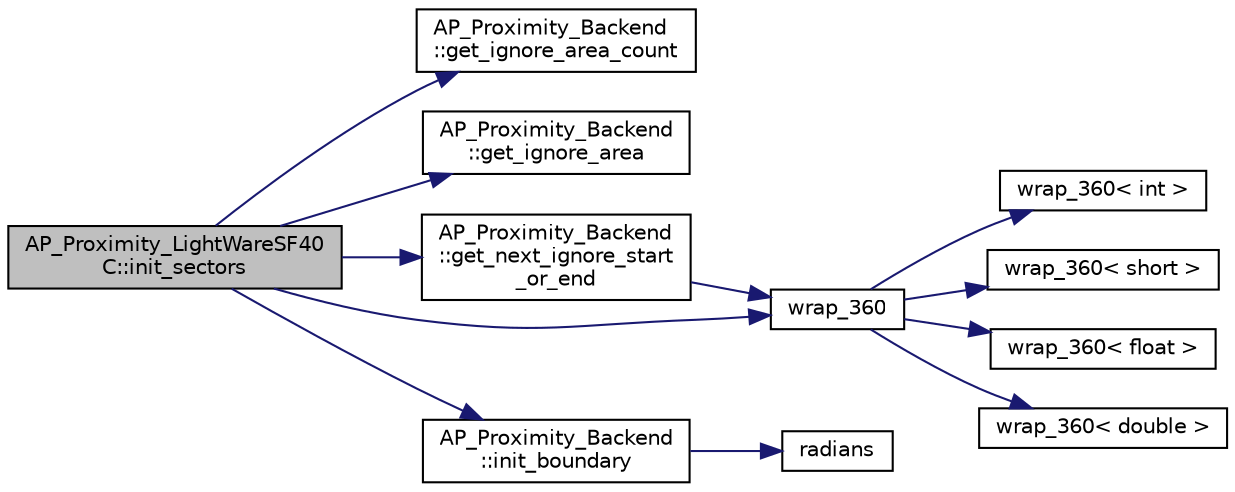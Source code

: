 digraph "AP_Proximity_LightWareSF40C::init_sectors"
{
 // INTERACTIVE_SVG=YES
  edge [fontname="Helvetica",fontsize="10",labelfontname="Helvetica",labelfontsize="10"];
  node [fontname="Helvetica",fontsize="10",shape=record];
  rankdir="LR";
  Node1 [label="AP_Proximity_LightWareSF40\lC::init_sectors",height=0.2,width=0.4,color="black", fillcolor="grey75", style="filled", fontcolor="black"];
  Node1 -> Node2 [color="midnightblue",fontsize="10",style="solid",fontname="Helvetica"];
  Node2 [label="AP_Proximity_Backend\l::get_ignore_area_count",height=0.2,width=0.4,color="black", fillcolor="white", style="filled",URL="$classAP__Proximity__Backend.html#a3a78fdc164765b1fe3835cc8d4898ce2"];
  Node1 -> Node3 [color="midnightblue",fontsize="10",style="solid",fontname="Helvetica"];
  Node3 [label="AP_Proximity_Backend\l::get_ignore_area",height=0.2,width=0.4,color="black", fillcolor="white", style="filled",URL="$classAP__Proximity__Backend.html#a18a3d7c739b0c97028d0adfa6aac7429"];
  Node1 -> Node4 [color="midnightblue",fontsize="10",style="solid",fontname="Helvetica"];
  Node4 [label="AP_Proximity_Backend\l::get_next_ignore_start\l_or_end",height=0.2,width=0.4,color="black", fillcolor="white", style="filled",URL="$classAP__Proximity__Backend.html#a69fd8be9955e8077b9ad921e1bb4f3ab"];
  Node4 -> Node5 [color="midnightblue",fontsize="10",style="solid",fontname="Helvetica"];
  Node5 [label="wrap_360",height=0.2,width=0.4,color="black", fillcolor="white", style="filled",URL="$AP__Math_8cpp.html#aac44349f9b159f31fc43fe924d52f7fc"];
  Node5 -> Node6 [color="midnightblue",fontsize="10",style="solid",fontname="Helvetica"];
  Node6 [label="wrap_360\< int \>",height=0.2,width=0.4,color="black", fillcolor="white", style="filled",URL="$AP__Math_8cpp.html#ad909fc5c89c69617f13018963a685bd5"];
  Node5 -> Node7 [color="midnightblue",fontsize="10",style="solid",fontname="Helvetica"];
  Node7 [label="wrap_360\< short \>",height=0.2,width=0.4,color="black", fillcolor="white", style="filled",URL="$AP__Math_8cpp.html#a3c6b3854a342ae989b7c2296b4c6c6ec"];
  Node5 -> Node8 [color="midnightblue",fontsize="10",style="solid",fontname="Helvetica"];
  Node8 [label="wrap_360\< float \>",height=0.2,width=0.4,color="black", fillcolor="white", style="filled",URL="$AP__Math_8cpp.html#ad75d42039e8eda0c32431b8882b46fc4"];
  Node5 -> Node9 [color="midnightblue",fontsize="10",style="solid",fontname="Helvetica"];
  Node9 [label="wrap_360\< double \>",height=0.2,width=0.4,color="black", fillcolor="white", style="filled",URL="$AP__Math_8cpp.html#aaf5c8a69731644be38edeaedbd1b1c8d"];
  Node1 -> Node5 [color="midnightblue",fontsize="10",style="solid",fontname="Helvetica"];
  Node1 -> Node10 [color="midnightblue",fontsize="10",style="solid",fontname="Helvetica"];
  Node10 [label="AP_Proximity_Backend\l::init_boundary",height=0.2,width=0.4,color="black", fillcolor="white", style="filled",URL="$classAP__Proximity__Backend.html#a9cf007a88f349d1bf9c3332448c4a122"];
  Node10 -> Node11 [color="midnightblue",fontsize="10",style="solid",fontname="Helvetica"];
  Node11 [label="radians",height=0.2,width=0.4,color="black", fillcolor="white", style="filled",URL="$AP__Math_8h.html#a75b14352ec1c95a8276af9a0813cfdc3"];
}
